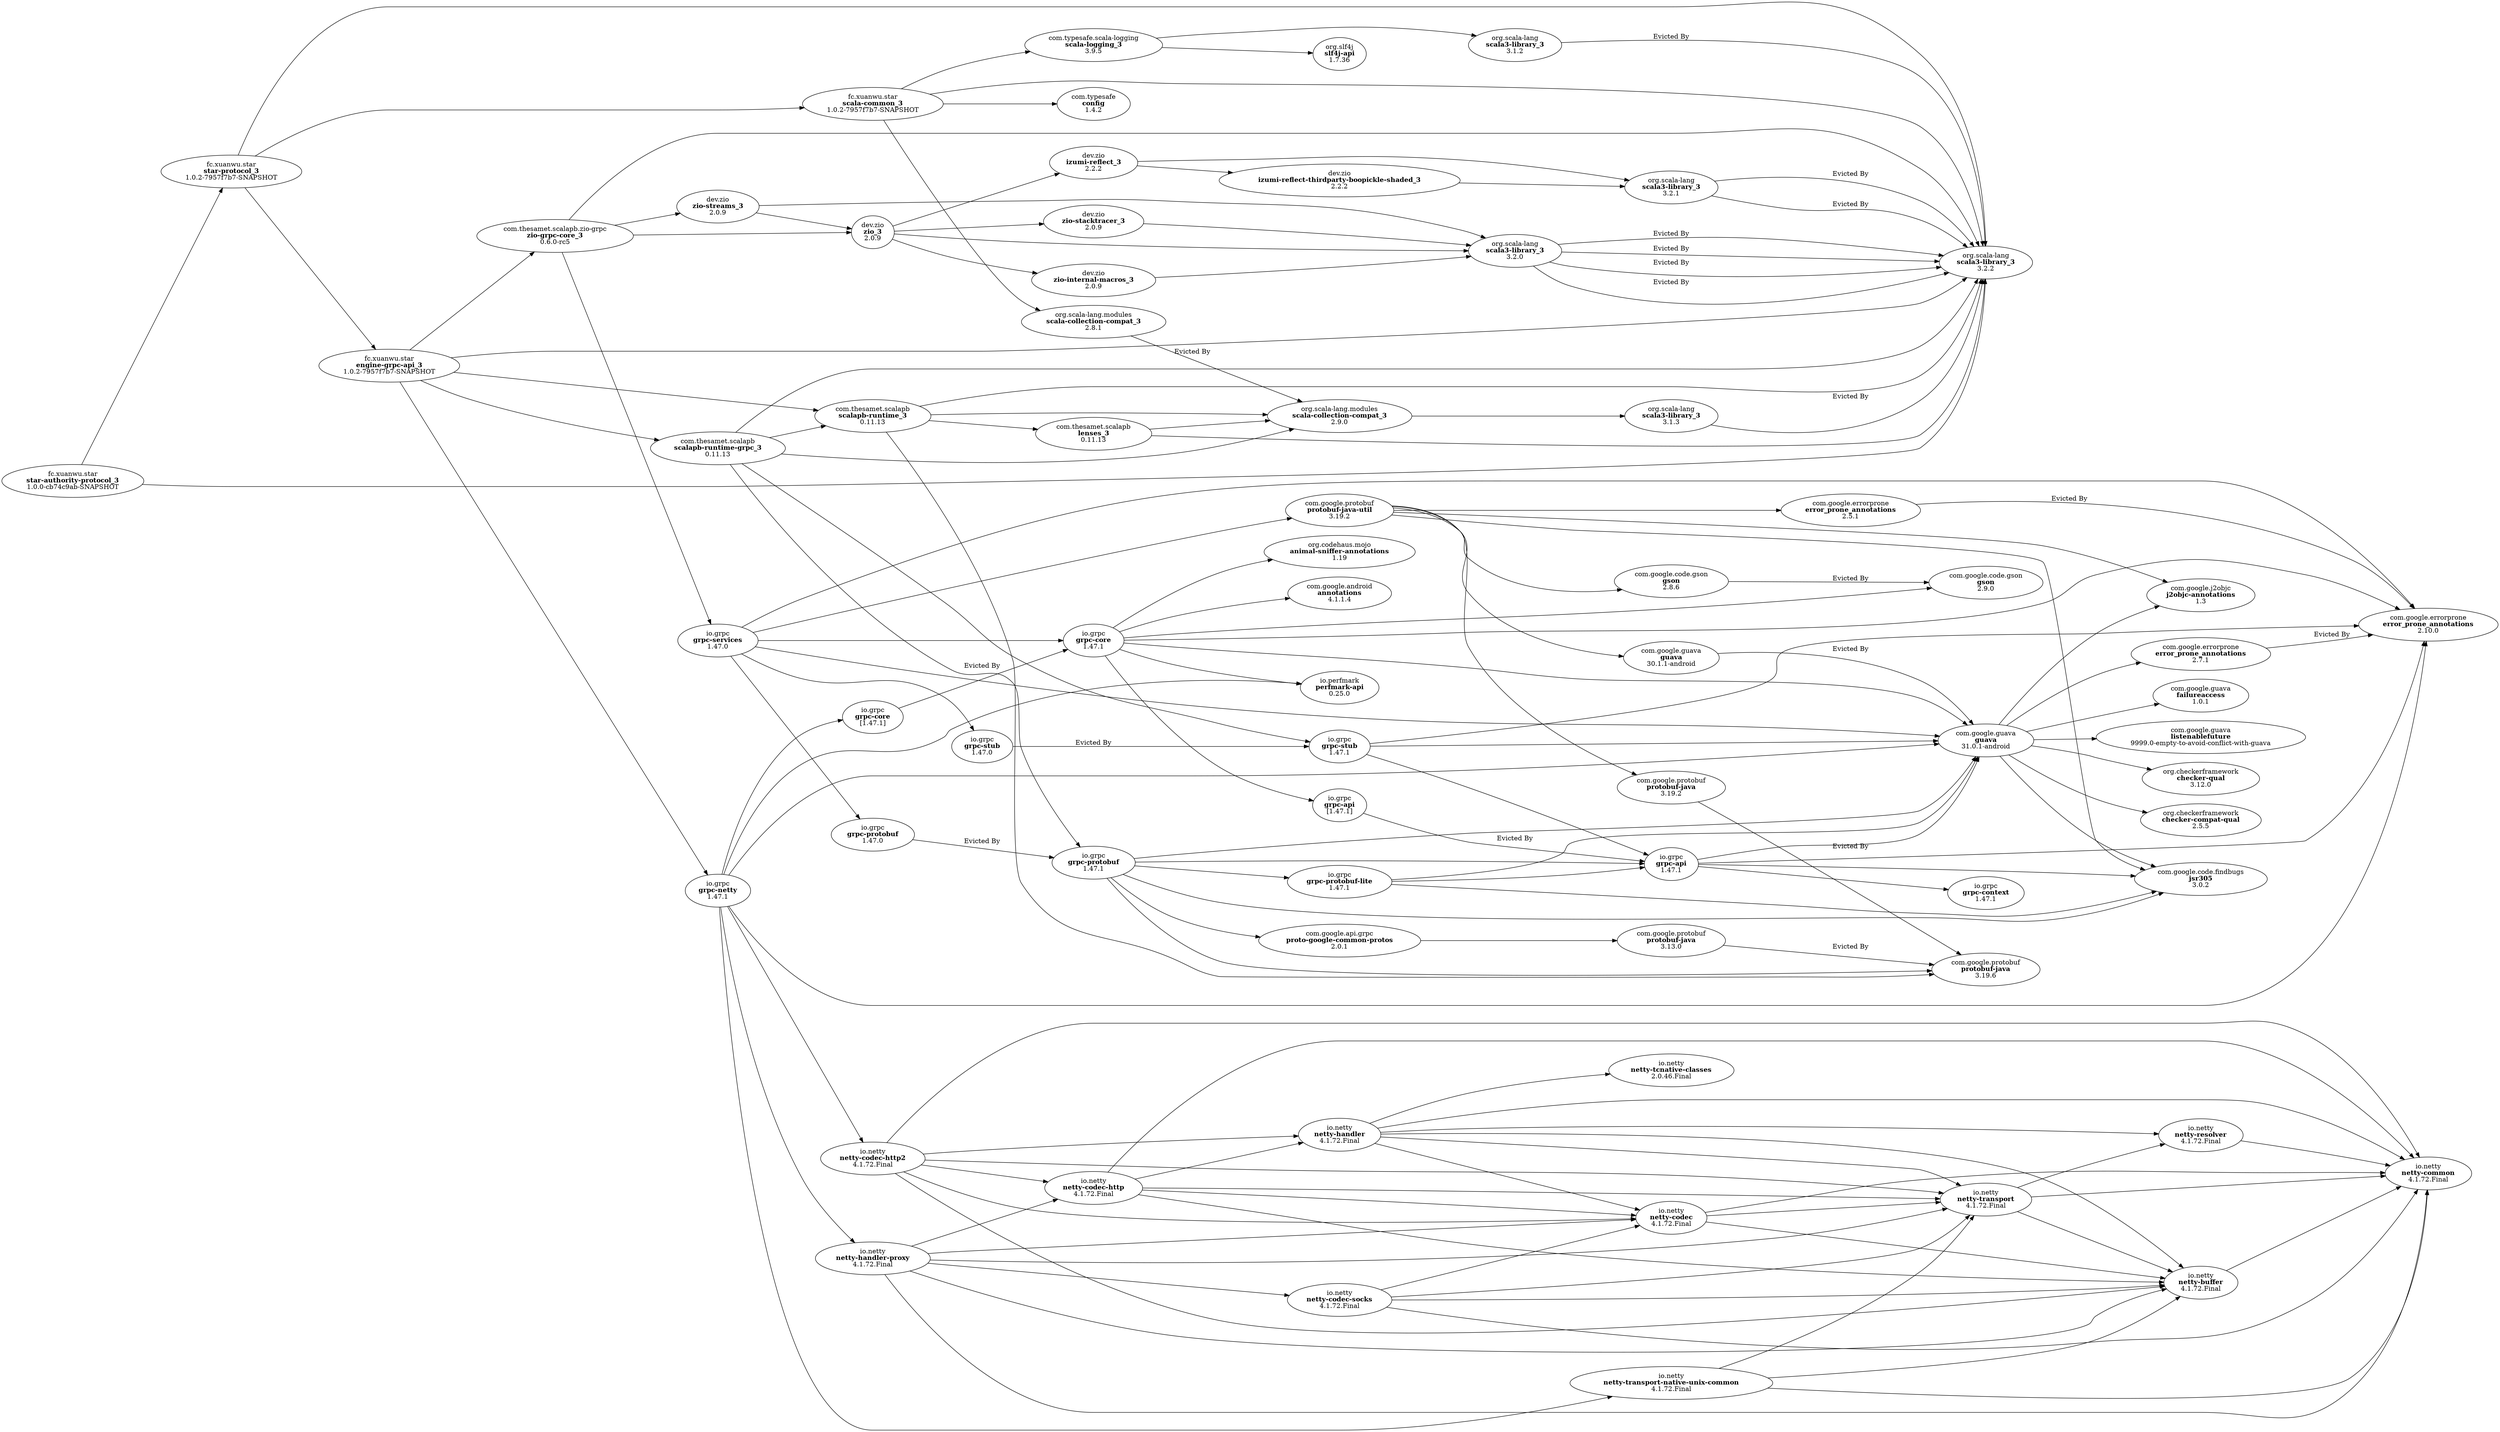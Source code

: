 digraph "dependency-graph" {
    graph[rankdir="LR"]
    edge [
        arrowtail="none"
    ]
    "com.google.android:annotations:4.1.1.4"[label=<com.google.android<BR/><B>annotations</B><BR/>4.1.1.4> style=""]
    "com.google.api.grpc:proto-google-common-protos:2.0.1"[label=<com.google.api.grpc<BR/><B>proto-google-common-protos</B><BR/>2.0.1> style=""]
    "com.google.code.findbugs:jsr305:3.0.2"[label=<com.google.code.findbugs<BR/><B>jsr305</B><BR/>3.0.2> style=""]
    "com.google.code.gson:gson:2.8.6"[label=<com.google.code.gson<BR/><B>gson</B><BR/>2.8.6> style="stroke-dasharray: 5,5"]
    "com.google.code.gson:gson:2.9.0"[label=<com.google.code.gson<BR/><B>gson</B><BR/>2.9.0> style=""]
    "com.google.errorprone:error_prone_annotations:2.10.0"[label=<com.google.errorprone<BR/><B>error_prone_annotations</B><BR/>2.10.0> style=""]
    "com.google.errorprone:error_prone_annotations:2.5.1"[label=<com.google.errorprone<BR/><B>error_prone_annotations</B><BR/>2.5.1> style="stroke-dasharray: 5,5"]
    "com.google.errorprone:error_prone_annotations:2.7.1"[label=<com.google.errorprone<BR/><B>error_prone_annotations</B><BR/>2.7.1> style="stroke-dasharray: 5,5"]
    "com.google.guava:failureaccess:1.0.1"[label=<com.google.guava<BR/><B>failureaccess</B><BR/>1.0.1> style=""]
    "com.google.guava:guava:30.1.1-android"[label=<com.google.guava<BR/><B>guava</B><BR/>30.1.1-android> style="stroke-dasharray: 5,5"]
    "com.google.guava:guava:31.0.1-android"[label=<com.google.guava<BR/><B>guava</B><BR/>31.0.1-android> style=""]
    "com.google.guava:listenablefuture:9999.0-empty-to-avoid-conflict-with-guava"[label=<com.google.guava<BR/><B>listenablefuture</B><BR/>9999.0-empty-to-avoid-conflict-with-guava> style=""]
    "com.google.j2objc:j2objc-annotations:1.3"[label=<com.google.j2objc<BR/><B>j2objc-annotations</B><BR/>1.3> style=""]
    "com.google.protobuf:protobuf-java-util:3.19.2"[label=<com.google.protobuf<BR/><B>protobuf-java-util</B><BR/>3.19.2> style=""]
    "com.google.protobuf:protobuf-java:3.13.0"[label=<com.google.protobuf<BR/><B>protobuf-java</B><BR/>3.13.0> style="stroke-dasharray: 5,5"]
    "com.google.protobuf:protobuf-java:3.19.2"[label=<com.google.protobuf<BR/><B>protobuf-java</B><BR/>3.19.2> style="stroke-dasharray: 5,5"]
    "com.google.protobuf:protobuf-java:3.19.6"[label=<com.google.protobuf<BR/><B>protobuf-java</B><BR/>3.19.6> style=""]
    "com.thesamet.scalapb.zio-grpc:zio-grpc-core_3:0.6.0-rc5"[label=<com.thesamet.scalapb.zio-grpc<BR/><B>zio-grpc-core_3</B><BR/>0.6.0-rc5> style=""]
    "com.thesamet.scalapb:lenses_3:0.11.13"[label=<com.thesamet.scalapb<BR/><B>lenses_3</B><BR/>0.11.13> style=""]
    "com.thesamet.scalapb:scalapb-runtime-grpc_3:0.11.13"[label=<com.thesamet.scalapb<BR/><B>scalapb-runtime-grpc_3</B><BR/>0.11.13> style=""]
    "com.thesamet.scalapb:scalapb-runtime_3:0.11.13"[label=<com.thesamet.scalapb<BR/><B>scalapb-runtime_3</B><BR/>0.11.13> style=""]
    "com.typesafe.scala-logging:scala-logging_3:3.9.5"[label=<com.typesafe.scala-logging<BR/><B>scala-logging_3</B><BR/>3.9.5> style=""]
    "com.typesafe:config:1.4.2"[label=<com.typesafe<BR/><B>config</B><BR/>1.4.2> style=""]
    "dev.zio:izumi-reflect-thirdparty-boopickle-shaded_3:2.2.2"[label=<dev.zio<BR/><B>izumi-reflect-thirdparty-boopickle-shaded_3</B><BR/>2.2.2> style=""]
    "dev.zio:izumi-reflect_3:2.2.2"[label=<dev.zio<BR/><B>izumi-reflect_3</B><BR/>2.2.2> style=""]
    "dev.zio:zio-internal-macros_3:2.0.9"[label=<dev.zio<BR/><B>zio-internal-macros_3</B><BR/>2.0.9> style=""]
    "dev.zio:zio-stacktracer_3:2.0.9"[label=<dev.zio<BR/><B>zio-stacktracer_3</B><BR/>2.0.9> style=""]
    "dev.zio:zio-streams_3:2.0.9"[label=<dev.zio<BR/><B>zio-streams_3</B><BR/>2.0.9> style=""]
    "dev.zio:zio_3:2.0.9"[label=<dev.zio<BR/><B>zio_3</B><BR/>2.0.9> style=""]
    "fc.xuanwu.star:engine-grpc-api_3:1.0.2-7957f7b7-SNAPSHOT"[label=<fc.xuanwu.star<BR/><B>engine-grpc-api_3</B><BR/>1.0.2-7957f7b7-SNAPSHOT> style=""]
    "fc.xuanwu.star:scala-common_3:1.0.2-7957f7b7-SNAPSHOT"[label=<fc.xuanwu.star<BR/><B>scala-common_3</B><BR/>1.0.2-7957f7b7-SNAPSHOT> style=""]
    "fc.xuanwu.star:star-authority-protocol_3:1.0.0-cb74c9ab-SNAPSHOT"[label=<fc.xuanwu.star<BR/><B>star-authority-protocol_3</B><BR/>1.0.0-cb74c9ab-SNAPSHOT> style=""]
    "fc.xuanwu.star:star-protocol_3:1.0.2-7957f7b7-SNAPSHOT"[label=<fc.xuanwu.star<BR/><B>star-protocol_3</B><BR/>1.0.2-7957f7b7-SNAPSHOT> style=""]
    "io.grpc:grpc-api:1.47.1"[label=<io.grpc<BR/><B>grpc-api</B><BR/>1.47.1> style=""]
    "io.grpc:grpc-api:[1.47.1]"[label=<io.grpc<BR/><B>grpc-api</B><BR/>[1.47.1]> style="stroke-dasharray: 5,5"]
    "io.grpc:grpc-context:1.47.1"[label=<io.grpc<BR/><B>grpc-context</B><BR/>1.47.1> style=""]
    "io.grpc:grpc-core:1.47.1"[label=<io.grpc<BR/><B>grpc-core</B><BR/>1.47.1> style=""]
    "io.grpc:grpc-core:[1.47.1]"[label=<io.grpc<BR/><B>grpc-core</B><BR/>[1.47.1]> style="stroke-dasharray: 5,5"]
    "io.grpc:grpc-netty:1.47.1"[label=<io.grpc<BR/><B>grpc-netty</B><BR/>1.47.1> style=""]
    "io.grpc:grpc-protobuf-lite:1.47.1"[label=<io.grpc<BR/><B>grpc-protobuf-lite</B><BR/>1.47.1> style=""]
    "io.grpc:grpc-protobuf:1.47.0"[label=<io.grpc<BR/><B>grpc-protobuf</B><BR/>1.47.0> style="stroke-dasharray: 5,5"]
    "io.grpc:grpc-protobuf:1.47.1"[label=<io.grpc<BR/><B>grpc-protobuf</B><BR/>1.47.1> style=""]
    "io.grpc:grpc-services:1.47.0"[label=<io.grpc<BR/><B>grpc-services</B><BR/>1.47.0> style=""]
    "io.grpc:grpc-stub:1.47.0"[label=<io.grpc<BR/><B>grpc-stub</B><BR/>1.47.0> style="stroke-dasharray: 5,5"]
    "io.grpc:grpc-stub:1.47.1"[label=<io.grpc<BR/><B>grpc-stub</B><BR/>1.47.1> style=""]
    "io.netty:netty-buffer:4.1.72.Final"[label=<io.netty<BR/><B>netty-buffer</B><BR/>4.1.72.Final> style=""]
    "io.netty:netty-codec-http2:4.1.72.Final"[label=<io.netty<BR/><B>netty-codec-http2</B><BR/>4.1.72.Final> style=""]
    "io.netty:netty-codec-http:4.1.72.Final"[label=<io.netty<BR/><B>netty-codec-http</B><BR/>4.1.72.Final> style=""]
    "io.netty:netty-codec-socks:4.1.72.Final"[label=<io.netty<BR/><B>netty-codec-socks</B><BR/>4.1.72.Final> style=""]
    "io.netty:netty-codec:4.1.72.Final"[label=<io.netty<BR/><B>netty-codec</B><BR/>4.1.72.Final> style=""]
    "io.netty:netty-common:4.1.72.Final"[label=<io.netty<BR/><B>netty-common</B><BR/>4.1.72.Final> style=""]
    "io.netty:netty-handler-proxy:4.1.72.Final"[label=<io.netty<BR/><B>netty-handler-proxy</B><BR/>4.1.72.Final> style=""]
    "io.netty:netty-handler:4.1.72.Final"[label=<io.netty<BR/><B>netty-handler</B><BR/>4.1.72.Final> style=""]
    "io.netty:netty-resolver:4.1.72.Final"[label=<io.netty<BR/><B>netty-resolver</B><BR/>4.1.72.Final> style=""]
    "io.netty:netty-tcnative-classes:2.0.46.Final"[label=<io.netty<BR/><B>netty-tcnative-classes</B><BR/>2.0.46.Final> style=""]
    "io.netty:netty-transport-native-unix-common:4.1.72.Final"[label=<io.netty<BR/><B>netty-transport-native-unix-common</B><BR/>4.1.72.Final> style=""]
    "io.netty:netty-transport:4.1.72.Final"[label=<io.netty<BR/><B>netty-transport</B><BR/>4.1.72.Final> style=""]
    "io.perfmark:perfmark-api:0.25.0"[label=<io.perfmark<BR/><B>perfmark-api</B><BR/>0.25.0> style=""]
    "org.checkerframework:checker-compat-qual:2.5.5"[label=<org.checkerframework<BR/><B>checker-compat-qual</B><BR/>2.5.5> style=""]
    "org.checkerframework:checker-qual:3.12.0"[label=<org.checkerframework<BR/><B>checker-qual</B><BR/>3.12.0> style=""]
    "org.codehaus.mojo:animal-sniffer-annotations:1.19"[label=<org.codehaus.mojo<BR/><B>animal-sniffer-annotations</B><BR/>1.19> style=""]
    "org.scala-lang.modules:scala-collection-compat_3:2.8.1"[label=<org.scala-lang.modules<BR/><B>scala-collection-compat_3</B><BR/>2.8.1> style="stroke-dasharray: 5,5"]
    "org.scala-lang.modules:scala-collection-compat_3:2.9.0"[label=<org.scala-lang.modules<BR/><B>scala-collection-compat_3</B><BR/>2.9.0> style=""]
    "org.scala-lang:scala3-library_3:3.1.2"[label=<org.scala-lang<BR/><B>scala3-library_3</B><BR/>3.1.2> style="stroke-dasharray: 5,5"]
    "org.scala-lang:scala3-library_3:3.1.3"[label=<org.scala-lang<BR/><B>scala3-library_3</B><BR/>3.1.3> style="stroke-dasharray: 5,5"]
    "org.scala-lang:scala3-library_3:3.2.0"[label=<org.scala-lang<BR/><B>scala3-library_3</B><BR/>3.2.0> style="stroke-dasharray: 5,5"]
    "org.scala-lang:scala3-library_3:3.2.0"[label=<org.scala-lang<BR/><B>scala3-library_3</B><BR/>3.2.0> style="stroke-dasharray: 5,5"]
    "org.scala-lang:scala3-library_3:3.2.0"[label=<org.scala-lang<BR/><B>scala3-library_3</B><BR/>3.2.0> style="stroke-dasharray: 5,5"]
    "org.scala-lang:scala3-library_3:3.2.0"[label=<org.scala-lang<BR/><B>scala3-library_3</B><BR/>3.2.0> style="stroke-dasharray: 5,5"]
    "org.scala-lang:scala3-library_3:3.2.1"[label=<org.scala-lang<BR/><B>scala3-library_3</B><BR/>3.2.1> style="stroke-dasharray: 5,5"]
    "org.scala-lang:scala3-library_3:3.2.1"[label=<org.scala-lang<BR/><B>scala3-library_3</B><BR/>3.2.1> style="stroke-dasharray: 5,5"]
    "org.scala-lang:scala3-library_3:3.2.2"[label=<org.scala-lang<BR/><B>scala3-library_3</B><BR/>3.2.2> style=""]
    "org.slf4j:slf4j-api:1.7.36"[label=<org.slf4j<BR/><B>slf4j-api</B><BR/>1.7.36> style=""]
    "com.google.api.grpc:proto-google-common-protos:2.0.1" -> "com.google.protobuf:protobuf-java:3.13.0"
    "com.google.code.gson:gson:2.8.6" -> "com.google.code.gson:gson:2.9.0" [label="Evicted By" style="stroke-dasharray: 5,5"]
    "com.google.errorprone:error_prone_annotations:2.5.1" -> "com.google.errorprone:error_prone_annotations:2.10.0" [label="Evicted By" style="stroke-dasharray: 5,5"]
    "com.google.errorprone:error_prone_annotations:2.7.1" -> "com.google.errorprone:error_prone_annotations:2.10.0" [label="Evicted By" style="stroke-dasharray: 5,5"]
    "com.google.guava:guava:30.1.1-android" -> "com.google.guava:guava:31.0.1-android" [label="Evicted By" style="stroke-dasharray: 5,5"]
    "com.google.guava:guava:31.0.1-android" -> "com.google.code.findbugs:jsr305:3.0.2"
    "com.google.guava:guava:31.0.1-android" -> "com.google.errorprone:error_prone_annotations:2.7.1"
    "com.google.guava:guava:31.0.1-android" -> "com.google.guava:failureaccess:1.0.1"
    "com.google.guava:guava:31.0.1-android" -> "com.google.guava:listenablefuture:9999.0-empty-to-avoid-conflict-with-guava"
    "com.google.guava:guava:31.0.1-android" -> "com.google.j2objc:j2objc-annotations:1.3"
    "com.google.guava:guava:31.0.1-android" -> "org.checkerframework:checker-compat-qual:2.5.5"
    "com.google.guava:guava:31.0.1-android" -> "org.checkerframework:checker-qual:3.12.0"
    "com.google.protobuf:protobuf-java-util:3.19.2" -> "com.google.code.findbugs:jsr305:3.0.2"
    "com.google.protobuf:protobuf-java-util:3.19.2" -> "com.google.code.gson:gson:2.8.6"
    "com.google.protobuf:protobuf-java-util:3.19.2" -> "com.google.errorprone:error_prone_annotations:2.5.1"
    "com.google.protobuf:protobuf-java-util:3.19.2" -> "com.google.guava:guava:30.1.1-android"
    "com.google.protobuf:protobuf-java-util:3.19.2" -> "com.google.j2objc:j2objc-annotations:1.3"
    "com.google.protobuf:protobuf-java-util:3.19.2" -> "com.google.protobuf:protobuf-java:3.19.2"
    "com.google.protobuf:protobuf-java:3.13.0" -> "com.google.protobuf:protobuf-java:3.19.6" [label="Evicted By" style="stroke-dasharray: 5,5"]
    "com.google.protobuf:protobuf-java:3.19.2" -> "com.google.protobuf:protobuf-java:3.19.6" [label="Evicted By" style="stroke-dasharray: 5,5"]
    "com.thesamet.scalapb.zio-grpc:zio-grpc-core_3:0.6.0-rc5" -> "dev.zio:zio-streams_3:2.0.9"
    "com.thesamet.scalapb.zio-grpc:zio-grpc-core_3:0.6.0-rc5" -> "dev.zio:zio_3:2.0.9"
    "com.thesamet.scalapb.zio-grpc:zio-grpc-core_3:0.6.0-rc5" -> "io.grpc:grpc-services:1.47.0"
    "com.thesamet.scalapb.zio-grpc:zio-grpc-core_3:0.6.0-rc5" -> "org.scala-lang:scala3-library_3:3.2.2"
    "com.thesamet.scalapb:lenses_3:0.11.13" -> "org.scala-lang.modules:scala-collection-compat_3:2.9.0"
    "com.thesamet.scalapb:lenses_3:0.11.13" -> "org.scala-lang:scala3-library_3:3.2.2"
    "com.thesamet.scalapb:scalapb-runtime-grpc_3:0.11.13" -> "com.thesamet.scalapb:scalapb-runtime_3:0.11.13"
    "com.thesamet.scalapb:scalapb-runtime-grpc_3:0.11.13" -> "io.grpc:grpc-protobuf:1.47.1"
    "com.thesamet.scalapb:scalapb-runtime-grpc_3:0.11.13" -> "io.grpc:grpc-stub:1.47.1"
    "com.thesamet.scalapb:scalapb-runtime-grpc_3:0.11.13" -> "org.scala-lang.modules:scala-collection-compat_3:2.9.0"
    "com.thesamet.scalapb:scalapb-runtime-grpc_3:0.11.13" -> "org.scala-lang:scala3-library_3:3.2.2"
    "com.thesamet.scalapb:scalapb-runtime_3:0.11.13" -> "com.google.protobuf:protobuf-java:3.19.6"
    "com.thesamet.scalapb:scalapb-runtime_3:0.11.13" -> "com.thesamet.scalapb:lenses_3:0.11.13"
    "com.thesamet.scalapb:scalapb-runtime_3:0.11.13" -> "org.scala-lang.modules:scala-collection-compat_3:2.9.0"
    "com.thesamet.scalapb:scalapb-runtime_3:0.11.13" -> "org.scala-lang:scala3-library_3:3.2.2"
    "com.typesafe.scala-logging:scala-logging_3:3.9.5" -> "org.scala-lang:scala3-library_3:3.1.2"
    "com.typesafe.scala-logging:scala-logging_3:3.9.5" -> "org.slf4j:slf4j-api:1.7.36"
    "dev.zio:izumi-reflect-thirdparty-boopickle-shaded_3:2.2.2" -> "org.scala-lang:scala3-library_3:3.2.1"
    "dev.zio:izumi-reflect_3:2.2.2" -> "dev.zio:izumi-reflect-thirdparty-boopickle-shaded_3:2.2.2"
    "dev.zio:izumi-reflect_3:2.2.2" -> "org.scala-lang:scala3-library_3:3.2.1"
    "dev.zio:zio-internal-macros_3:2.0.9" -> "org.scala-lang:scala3-library_3:3.2.0"
    "dev.zio:zio-stacktracer_3:2.0.9" -> "org.scala-lang:scala3-library_3:3.2.0"
    "dev.zio:zio-streams_3:2.0.9" -> "dev.zio:zio_3:2.0.9"
    "dev.zio:zio-streams_3:2.0.9" -> "org.scala-lang:scala3-library_3:3.2.0"
    "dev.zio:zio_3:2.0.9" -> "dev.zio:izumi-reflect_3:2.2.2"
    "dev.zio:zio_3:2.0.9" -> "dev.zio:zio-internal-macros_3:2.0.9"
    "dev.zio:zio_3:2.0.9" -> "dev.zio:zio-stacktracer_3:2.0.9"
    "dev.zio:zio_3:2.0.9" -> "org.scala-lang:scala3-library_3:3.2.0"
    "fc.xuanwu.star:engine-grpc-api_3:1.0.2-7957f7b7-SNAPSHOT" -> "com.thesamet.scalapb.zio-grpc:zio-grpc-core_3:0.6.0-rc5"
    "fc.xuanwu.star:engine-grpc-api_3:1.0.2-7957f7b7-SNAPSHOT" -> "com.thesamet.scalapb:scalapb-runtime-grpc_3:0.11.13"
    "fc.xuanwu.star:engine-grpc-api_3:1.0.2-7957f7b7-SNAPSHOT" -> "com.thesamet.scalapb:scalapb-runtime_3:0.11.13"
    "fc.xuanwu.star:engine-grpc-api_3:1.0.2-7957f7b7-SNAPSHOT" -> "io.grpc:grpc-netty:1.47.1"
    "fc.xuanwu.star:engine-grpc-api_3:1.0.2-7957f7b7-SNAPSHOT" -> "org.scala-lang:scala3-library_3:3.2.2"
    "fc.xuanwu.star:scala-common_3:1.0.2-7957f7b7-SNAPSHOT" -> "com.typesafe.scala-logging:scala-logging_3:3.9.5"
    "fc.xuanwu.star:scala-common_3:1.0.2-7957f7b7-SNAPSHOT" -> "com.typesafe:config:1.4.2"
    "fc.xuanwu.star:scala-common_3:1.0.2-7957f7b7-SNAPSHOT" -> "org.scala-lang.modules:scala-collection-compat_3:2.8.1"
    "fc.xuanwu.star:scala-common_3:1.0.2-7957f7b7-SNAPSHOT" -> "org.scala-lang:scala3-library_3:3.2.2"
    "fc.xuanwu.star:star-authority-protocol_3:1.0.0-cb74c9ab-SNAPSHOT" -> "fc.xuanwu.star:star-protocol_3:1.0.2-7957f7b7-SNAPSHOT"
    "fc.xuanwu.star:star-authority-protocol_3:1.0.0-cb74c9ab-SNAPSHOT" -> "org.scala-lang:scala3-library_3:3.2.2"
    "fc.xuanwu.star:star-protocol_3:1.0.2-7957f7b7-SNAPSHOT" -> "fc.xuanwu.star:engine-grpc-api_3:1.0.2-7957f7b7-SNAPSHOT"
    "fc.xuanwu.star:star-protocol_3:1.0.2-7957f7b7-SNAPSHOT" -> "fc.xuanwu.star:scala-common_3:1.0.2-7957f7b7-SNAPSHOT"
    "fc.xuanwu.star:star-protocol_3:1.0.2-7957f7b7-SNAPSHOT" -> "org.scala-lang:scala3-library_3:3.2.2"
    "io.grpc:grpc-api:1.47.1" -> "com.google.code.findbugs:jsr305:3.0.2"
    "io.grpc:grpc-api:1.47.1" -> "com.google.errorprone:error_prone_annotations:2.10.0"
    "io.grpc:grpc-api:1.47.1" -> "com.google.guava:guava:31.0.1-android"
    "io.grpc:grpc-api:1.47.1" -> "io.grpc:grpc-context:1.47.1"
    "io.grpc:grpc-api:[1.47.1]" -> "io.grpc:grpc-api:1.47.1" [label="Evicted By" style="stroke-dasharray: 5,5"]
    "io.grpc:grpc-core:1.47.1" -> "com.google.android:annotations:4.1.1.4"
    "io.grpc:grpc-core:1.47.1" -> "com.google.code.gson:gson:2.9.0"
    "io.grpc:grpc-core:1.47.1" -> "com.google.errorprone:error_prone_annotations:2.10.0"
    "io.grpc:grpc-core:1.47.1" -> "com.google.guava:guava:31.0.1-android"
    "io.grpc:grpc-core:1.47.1" -> "io.grpc:grpc-api:[1.47.1]"
    "io.grpc:grpc-core:1.47.1" -> "io.perfmark:perfmark-api:0.25.0"
    "io.grpc:grpc-core:1.47.1" -> "org.codehaus.mojo:animal-sniffer-annotations:1.19"
    "io.grpc:grpc-core:[1.47.1]" -> "io.grpc:grpc-core:1.47.1" [label="Evicted By" style="stroke-dasharray: 5,5"]
    "io.grpc:grpc-netty:1.47.1" -> "com.google.errorprone:error_prone_annotations:2.10.0"
    "io.grpc:grpc-netty:1.47.1" -> "com.google.guava:guava:31.0.1-android"
    "io.grpc:grpc-netty:1.47.1" -> "io.grpc:grpc-core:[1.47.1]"
    "io.grpc:grpc-netty:1.47.1" -> "io.netty:netty-codec-http2:4.1.72.Final"
    "io.grpc:grpc-netty:1.47.1" -> "io.netty:netty-handler-proxy:4.1.72.Final"
    "io.grpc:grpc-netty:1.47.1" -> "io.netty:netty-transport-native-unix-common:4.1.72.Final"
    "io.grpc:grpc-netty:1.47.1" -> "io.perfmark:perfmark-api:0.25.0"
    "io.grpc:grpc-protobuf-lite:1.47.1" -> "com.google.code.findbugs:jsr305:3.0.2"
    "io.grpc:grpc-protobuf-lite:1.47.1" -> "com.google.guava:guava:31.0.1-android"
    "io.grpc:grpc-protobuf-lite:1.47.1" -> "io.grpc:grpc-api:1.47.1"
    "io.grpc:grpc-protobuf:1.47.0" -> "io.grpc:grpc-protobuf:1.47.1" [label="Evicted By" style="stroke-dasharray: 5,5"]
    "io.grpc:grpc-protobuf:1.47.1" -> "com.google.api.grpc:proto-google-common-protos:2.0.1"
    "io.grpc:grpc-protobuf:1.47.1" -> "com.google.code.findbugs:jsr305:3.0.2"
    "io.grpc:grpc-protobuf:1.47.1" -> "com.google.guava:guava:31.0.1-android"
    "io.grpc:grpc-protobuf:1.47.1" -> "com.google.protobuf:protobuf-java:3.19.6"
    "io.grpc:grpc-protobuf:1.47.1" -> "io.grpc:grpc-api:1.47.1"
    "io.grpc:grpc-protobuf:1.47.1" -> "io.grpc:grpc-protobuf-lite:1.47.1"
    "io.grpc:grpc-services:1.47.0" -> "com.google.errorprone:error_prone_annotations:2.10.0"
    "io.grpc:grpc-services:1.47.0" -> "com.google.guava:guava:31.0.1-android"
    "io.grpc:grpc-services:1.47.0" -> "com.google.protobuf:protobuf-java-util:3.19.2"
    "io.grpc:grpc-services:1.47.0" -> "io.grpc:grpc-core:1.47.1"
    "io.grpc:grpc-services:1.47.0" -> "io.grpc:grpc-protobuf:1.47.0"
    "io.grpc:grpc-services:1.47.0" -> "io.grpc:grpc-stub:1.47.0"
    "io.grpc:grpc-stub:1.47.0" -> "io.grpc:grpc-stub:1.47.1" [label="Evicted By" style="stroke-dasharray: 5,5"]
    "io.grpc:grpc-stub:1.47.1" -> "com.google.errorprone:error_prone_annotations:2.10.0"
    "io.grpc:grpc-stub:1.47.1" -> "com.google.guava:guava:31.0.1-android"
    "io.grpc:grpc-stub:1.47.1" -> "io.grpc:grpc-api:1.47.1"
    "io.netty:netty-buffer:4.1.72.Final" -> "io.netty:netty-common:4.1.72.Final"
    "io.netty:netty-codec-http2:4.1.72.Final" -> "io.netty:netty-buffer:4.1.72.Final"
    "io.netty:netty-codec-http2:4.1.72.Final" -> "io.netty:netty-codec-http:4.1.72.Final"
    "io.netty:netty-codec-http2:4.1.72.Final" -> "io.netty:netty-codec:4.1.72.Final"
    "io.netty:netty-codec-http2:4.1.72.Final" -> "io.netty:netty-common:4.1.72.Final"
    "io.netty:netty-codec-http2:4.1.72.Final" -> "io.netty:netty-handler:4.1.72.Final"
    "io.netty:netty-codec-http2:4.1.72.Final" -> "io.netty:netty-transport:4.1.72.Final"
    "io.netty:netty-codec-http:4.1.72.Final" -> "io.netty:netty-buffer:4.1.72.Final"
    "io.netty:netty-codec-http:4.1.72.Final" -> "io.netty:netty-codec:4.1.72.Final"
    "io.netty:netty-codec-http:4.1.72.Final" -> "io.netty:netty-common:4.1.72.Final"
    "io.netty:netty-codec-http:4.1.72.Final" -> "io.netty:netty-handler:4.1.72.Final"
    "io.netty:netty-codec-http:4.1.72.Final" -> "io.netty:netty-transport:4.1.72.Final"
    "io.netty:netty-codec-socks:4.1.72.Final" -> "io.netty:netty-buffer:4.1.72.Final"
    "io.netty:netty-codec-socks:4.1.72.Final" -> "io.netty:netty-codec:4.1.72.Final"
    "io.netty:netty-codec-socks:4.1.72.Final" -> "io.netty:netty-common:4.1.72.Final"
    "io.netty:netty-codec-socks:4.1.72.Final" -> "io.netty:netty-transport:4.1.72.Final"
    "io.netty:netty-codec:4.1.72.Final" -> "io.netty:netty-buffer:4.1.72.Final"
    "io.netty:netty-codec:4.1.72.Final" -> "io.netty:netty-common:4.1.72.Final"
    "io.netty:netty-codec:4.1.72.Final" -> "io.netty:netty-transport:4.1.72.Final"
    "io.netty:netty-handler-proxy:4.1.72.Final" -> "io.netty:netty-buffer:4.1.72.Final"
    "io.netty:netty-handler-proxy:4.1.72.Final" -> "io.netty:netty-codec-http:4.1.72.Final"
    "io.netty:netty-handler-proxy:4.1.72.Final" -> "io.netty:netty-codec-socks:4.1.72.Final"
    "io.netty:netty-handler-proxy:4.1.72.Final" -> "io.netty:netty-codec:4.1.72.Final"
    "io.netty:netty-handler-proxy:4.1.72.Final" -> "io.netty:netty-common:4.1.72.Final"
    "io.netty:netty-handler-proxy:4.1.72.Final" -> "io.netty:netty-transport:4.1.72.Final"
    "io.netty:netty-handler:4.1.72.Final" -> "io.netty:netty-buffer:4.1.72.Final"
    "io.netty:netty-handler:4.1.72.Final" -> "io.netty:netty-codec:4.1.72.Final"
    "io.netty:netty-handler:4.1.72.Final" -> "io.netty:netty-common:4.1.72.Final"
    "io.netty:netty-handler:4.1.72.Final" -> "io.netty:netty-resolver:4.1.72.Final"
    "io.netty:netty-handler:4.1.72.Final" -> "io.netty:netty-tcnative-classes:2.0.46.Final"
    "io.netty:netty-handler:4.1.72.Final" -> "io.netty:netty-transport:4.1.72.Final"
    "io.netty:netty-resolver:4.1.72.Final" -> "io.netty:netty-common:4.1.72.Final"
    "io.netty:netty-transport-native-unix-common:4.1.72.Final" -> "io.netty:netty-buffer:4.1.72.Final"
    "io.netty:netty-transport-native-unix-common:4.1.72.Final" -> "io.netty:netty-common:4.1.72.Final"
    "io.netty:netty-transport-native-unix-common:4.1.72.Final" -> "io.netty:netty-transport:4.1.72.Final"
    "io.netty:netty-transport:4.1.72.Final" -> "io.netty:netty-buffer:4.1.72.Final"
    "io.netty:netty-transport:4.1.72.Final" -> "io.netty:netty-common:4.1.72.Final"
    "io.netty:netty-transport:4.1.72.Final" -> "io.netty:netty-resolver:4.1.72.Final"
    "org.scala-lang.modules:scala-collection-compat_3:2.8.1" -> "org.scala-lang.modules:scala-collection-compat_3:2.9.0" [label="Evicted By" style="stroke-dasharray: 5,5"]
    "org.scala-lang.modules:scala-collection-compat_3:2.9.0" -> "org.scala-lang:scala3-library_3:3.1.3"
    "org.scala-lang:scala3-library_3:3.1.2" -> "org.scala-lang:scala3-library_3:3.2.2" [label="Evicted By" style="stroke-dasharray: 5,5"]
    "org.scala-lang:scala3-library_3:3.1.3" -> "org.scala-lang:scala3-library_3:3.2.2" [label="Evicted By" style="stroke-dasharray: 5,5"]
    "org.scala-lang:scala3-library_3:3.2.0" -> "org.scala-lang:scala3-library_3:3.2.2" [label="Evicted By" style="stroke-dasharray: 5,5"]
    "org.scala-lang:scala3-library_3:3.2.0" -> "org.scala-lang:scala3-library_3:3.2.2" [label="Evicted By" style="stroke-dasharray: 5,5"]
    "org.scala-lang:scala3-library_3:3.2.0" -> "org.scala-lang:scala3-library_3:3.2.2" [label="Evicted By" style="stroke-dasharray: 5,5"]
    "org.scala-lang:scala3-library_3:3.2.0" -> "org.scala-lang:scala3-library_3:3.2.2" [label="Evicted By" style="stroke-dasharray: 5,5"]
    "org.scala-lang:scala3-library_3:3.2.1" -> "org.scala-lang:scala3-library_3:3.2.2" [label="Evicted By" style="stroke-dasharray: 5,5"]
    "org.scala-lang:scala3-library_3:3.2.1" -> "org.scala-lang:scala3-library_3:3.2.2" [label="Evicted By" style="stroke-dasharray: 5,5"]
}